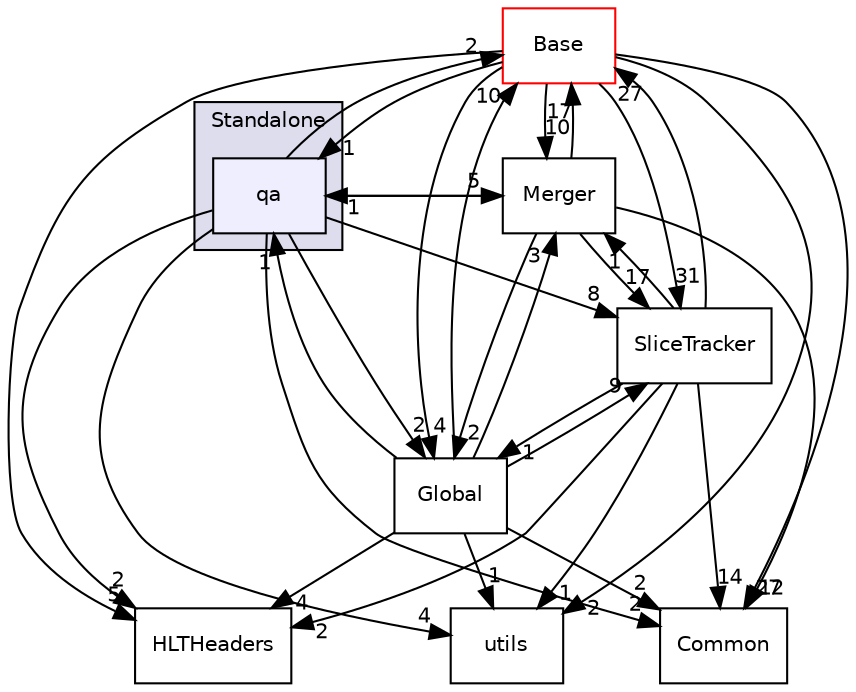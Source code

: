 digraph "/home/travis/build/AliceO2Group/AliceO2/GPU/GPUTracking/Standalone/qa" {
  bgcolor=transparent;
  compound=true
  node [ fontsize="10", fontname="Helvetica"];
  edge [ labelfontsize="10", labelfontname="Helvetica"];
  subgraph clusterdir_289ec97c7adb65139f0eb8343d5d21ae {
    graph [ bgcolor="#ddddee", pencolor="black", label="Standalone" fontname="Helvetica", fontsize="10", URL="dir_289ec97c7adb65139f0eb8343d5d21ae.html"]
  dir_dc84902369092e5202e1cdf6db24d51d [shape=box, label="qa", style="filled", fillcolor="#eeeeff", pencolor="black", URL="dir_dc84902369092e5202e1cdf6db24d51d.html"];
  }
  dir_6d1e342cb6193ce32747aa0856bf9c1e [shape=box label="HLTHeaders" URL="dir_6d1e342cb6193ce32747aa0856bf9c1e.html"];
  dir_ba48ca66118492a4424f86e9da0f6902 [shape=box label="Common" URL="dir_ba48ca66118492a4424f86e9da0f6902.html"];
  dir_808d5540d0c117816a4e0e1b180c8334 [shape=box label="Merger" URL="dir_808d5540d0c117816a4e0e1b180c8334.html"];
  dir_e9bb66071ff20a94d206d862bf4c4a75 [shape=box label="utils" URL="dir_e9bb66071ff20a94d206d862bf4c4a75.html"];
  dir_442920581a03c66cf8c08ae559108050 [shape=box label="Base" color="red" URL="dir_442920581a03c66cf8c08ae559108050.html"];
  dir_b1dd2c3d7fcd0d0d24ad7c8634d4eb04 [shape=box label="Global" URL="dir_b1dd2c3d7fcd0d0d24ad7c8634d4eb04.html"];
  dir_b1a191f241d56beebc4ffdb42af892eb [shape=box label="SliceTracker" URL="dir_b1a191f241d56beebc4ffdb42af892eb.html"];
  dir_808d5540d0c117816a4e0e1b180c8334->dir_ba48ca66118492a4424f86e9da0f6902 [headlabel="12", labeldistance=1.5 headhref="dir_000589_000575.html"];
  dir_808d5540d0c117816a4e0e1b180c8334->dir_dc84902369092e5202e1cdf6db24d51d [headlabel="1", labeldistance=1.5 headhref="dir_000589_000595.html"];
  dir_808d5540d0c117816a4e0e1b180c8334->dir_442920581a03c66cf8c08ae559108050 [headlabel="17", labeldistance=1.5 headhref="dir_000589_000576.html"];
  dir_808d5540d0c117816a4e0e1b180c8334->dir_b1dd2c3d7fcd0d0d24ad7c8634d4eb04 [headlabel="2", labeldistance=1.5 headhref="dir_000589_000585.html"];
  dir_808d5540d0c117816a4e0e1b180c8334->dir_b1a191f241d56beebc4ffdb42af892eb [headlabel="17", labeldistance=1.5 headhref="dir_000589_000591.html"];
  dir_dc84902369092e5202e1cdf6db24d51d->dir_6d1e342cb6193ce32747aa0856bf9c1e [headlabel="2", labeldistance=1.5 headhref="dir_000595_000586.html"];
  dir_dc84902369092e5202e1cdf6db24d51d->dir_ba48ca66118492a4424f86e9da0f6902 [headlabel="2", labeldistance=1.5 headhref="dir_000595_000575.html"];
  dir_dc84902369092e5202e1cdf6db24d51d->dir_808d5540d0c117816a4e0e1b180c8334 [headlabel="5", labeldistance=1.5 headhref="dir_000595_000589.html"];
  dir_dc84902369092e5202e1cdf6db24d51d->dir_e9bb66071ff20a94d206d862bf4c4a75 [headlabel="4", labeldistance=1.5 headhref="dir_000595_000596.html"];
  dir_dc84902369092e5202e1cdf6db24d51d->dir_442920581a03c66cf8c08ae559108050 [headlabel="2", labeldistance=1.5 headhref="dir_000595_000576.html"];
  dir_dc84902369092e5202e1cdf6db24d51d->dir_b1dd2c3d7fcd0d0d24ad7c8634d4eb04 [headlabel="2", labeldistance=1.5 headhref="dir_000595_000585.html"];
  dir_dc84902369092e5202e1cdf6db24d51d->dir_b1a191f241d56beebc4ffdb42af892eb [headlabel="8", labeldistance=1.5 headhref="dir_000595_000591.html"];
  dir_442920581a03c66cf8c08ae559108050->dir_6d1e342cb6193ce32747aa0856bf9c1e [headlabel="5", labeldistance=1.5 headhref="dir_000576_000586.html"];
  dir_442920581a03c66cf8c08ae559108050->dir_808d5540d0c117816a4e0e1b180c8334 [headlabel="10", labeldistance=1.5 headhref="dir_000576_000589.html"];
  dir_442920581a03c66cf8c08ae559108050->dir_ba48ca66118492a4424f86e9da0f6902 [headlabel="27", labeldistance=1.5 headhref="dir_000576_000575.html"];
  dir_442920581a03c66cf8c08ae559108050->dir_dc84902369092e5202e1cdf6db24d51d [headlabel="1", labeldistance=1.5 headhref="dir_000576_000595.html"];
  dir_442920581a03c66cf8c08ae559108050->dir_e9bb66071ff20a94d206d862bf4c4a75 [headlabel="2", labeldistance=1.5 headhref="dir_000576_000596.html"];
  dir_442920581a03c66cf8c08ae559108050->dir_b1dd2c3d7fcd0d0d24ad7c8634d4eb04 [headlabel="4", labeldistance=1.5 headhref="dir_000576_000585.html"];
  dir_442920581a03c66cf8c08ae559108050->dir_b1a191f241d56beebc4ffdb42af892eb [headlabel="31", labeldistance=1.5 headhref="dir_000576_000591.html"];
  dir_b1dd2c3d7fcd0d0d24ad7c8634d4eb04->dir_6d1e342cb6193ce32747aa0856bf9c1e [headlabel="4", labeldistance=1.5 headhref="dir_000585_000586.html"];
  dir_b1dd2c3d7fcd0d0d24ad7c8634d4eb04->dir_ba48ca66118492a4424f86e9da0f6902 [headlabel="2", labeldistance=1.5 headhref="dir_000585_000575.html"];
  dir_b1dd2c3d7fcd0d0d24ad7c8634d4eb04->dir_808d5540d0c117816a4e0e1b180c8334 [headlabel="3", labeldistance=1.5 headhref="dir_000585_000589.html"];
  dir_b1dd2c3d7fcd0d0d24ad7c8634d4eb04->dir_dc84902369092e5202e1cdf6db24d51d [headlabel="1", labeldistance=1.5 headhref="dir_000585_000595.html"];
  dir_b1dd2c3d7fcd0d0d24ad7c8634d4eb04->dir_e9bb66071ff20a94d206d862bf4c4a75 [headlabel="1", labeldistance=1.5 headhref="dir_000585_000596.html"];
  dir_b1dd2c3d7fcd0d0d24ad7c8634d4eb04->dir_442920581a03c66cf8c08ae559108050 [headlabel="10", labeldistance=1.5 headhref="dir_000585_000576.html"];
  dir_b1dd2c3d7fcd0d0d24ad7c8634d4eb04->dir_b1a191f241d56beebc4ffdb42af892eb [headlabel="9", labeldistance=1.5 headhref="dir_000585_000591.html"];
  dir_b1a191f241d56beebc4ffdb42af892eb->dir_6d1e342cb6193ce32747aa0856bf9c1e [headlabel="2", labeldistance=1.5 headhref="dir_000591_000586.html"];
  dir_b1a191f241d56beebc4ffdb42af892eb->dir_808d5540d0c117816a4e0e1b180c8334 [headlabel="1", labeldistance=1.5 headhref="dir_000591_000589.html"];
  dir_b1a191f241d56beebc4ffdb42af892eb->dir_ba48ca66118492a4424f86e9da0f6902 [headlabel="14", labeldistance=1.5 headhref="dir_000591_000575.html"];
  dir_b1a191f241d56beebc4ffdb42af892eb->dir_e9bb66071ff20a94d206d862bf4c4a75 [headlabel="1", labeldistance=1.5 headhref="dir_000591_000596.html"];
  dir_b1a191f241d56beebc4ffdb42af892eb->dir_442920581a03c66cf8c08ae559108050 [headlabel="27", labeldistance=1.5 headhref="dir_000591_000576.html"];
  dir_b1a191f241d56beebc4ffdb42af892eb->dir_b1dd2c3d7fcd0d0d24ad7c8634d4eb04 [headlabel="1", labeldistance=1.5 headhref="dir_000591_000585.html"];
}
